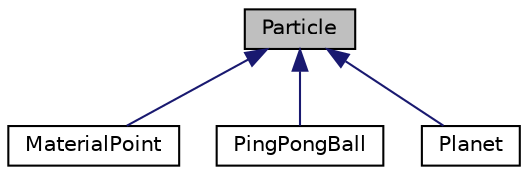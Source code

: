 digraph "Particle"
{
  edge [fontname="Helvetica",fontsize="10",labelfontname="Helvetica",labelfontsize="10"];
  node [fontname="Helvetica",fontsize="10",shape=record];
  Node0 [label="Particle",height=0.2,width=0.4,color="black", fillcolor="grey75", style="filled", fontcolor="black"];
  Node0 -> Node1 [dir="back",color="midnightblue",fontsize="10",style="solid",fontname="Helvetica"];
  Node1 [label="MaterialPoint",height=0.2,width=0.4,color="black", fillcolor="white", style="filled",URL="$class_material_point.html",tooltip="Class for MaterialPoint. "];
  Node0 -> Node2 [dir="back",color="midnightblue",fontsize="10",style="solid",fontname="Helvetica"];
  Node2 [label="PingPongBall",height=0.2,width=0.4,color="black", fillcolor="white", style="filled",URL="$class_ping_pong_ball.html",tooltip="Class for ping-pong ball. "];
  Node0 -> Node3 [dir="back",color="midnightblue",fontsize="10",style="solid",fontname="Helvetica"];
  Node3 [label="Planet",height=0.2,width=0.4,color="black", fillcolor="white", style="filled",URL="$class_planet.html",tooltip="Class for planet. "];
}
